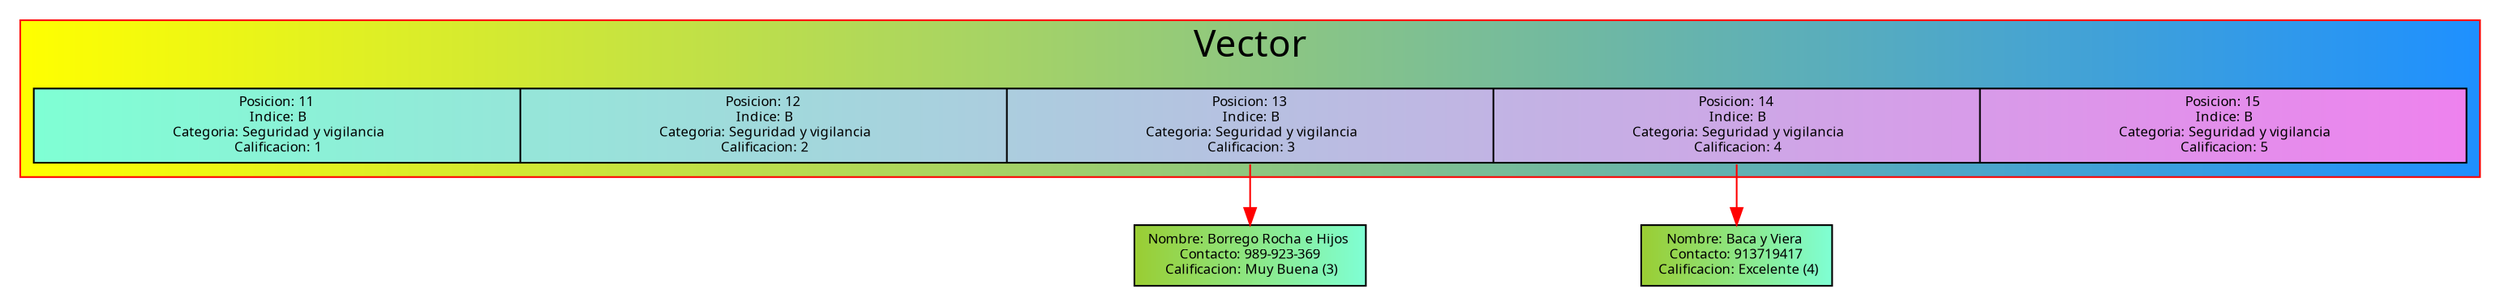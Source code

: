 digraph grafo{
fontname="Verdana" color=red fontsize=22;
node [shape=record fontsize=8 fontname="Verdana" style=filled];
edge [color="blue"]
subgraph cluster{
label = "Vector";
bgcolor="yellow:dodgerblue"
Vector[label="<10>Posicion: 11\n Indice: B\n Categoria: Seguridad y vigilancia\n Calificacion: 1|<11>Posicion: 12\n Indice: B\n Categoria: Seguridad y vigilancia\n Calificacion: 2|<12>Posicion: 13\n Indice: B\n Categoria: Seguridad y vigilancia\n Calificacion: 3|<13>Posicion: 14\n Indice: B\n Categoria: Seguridad y vigilancia\n Calificacion: 4|<14>Posicion: 15\n Indice: B\n Categoria: Seguridad y vigilancia\n Calificacion: 5",width=20, fillcolor="aquamarine:violet"];
}
1231[label="Nombre: Borrego Rocha e Hijos \n Contacto: 989-923-369 \n Calificacion: Muy Buena (3)", fillcolor="yellowgreen:aquamarine"];
Vector:12->1231[color=red]
1341[label="Nombre: Baca y Viera \n Contacto: 913719417 \n Calificacion: Excelente (4)", fillcolor="yellowgreen:aquamarine"];
Vector:13->1341[color=red]
}